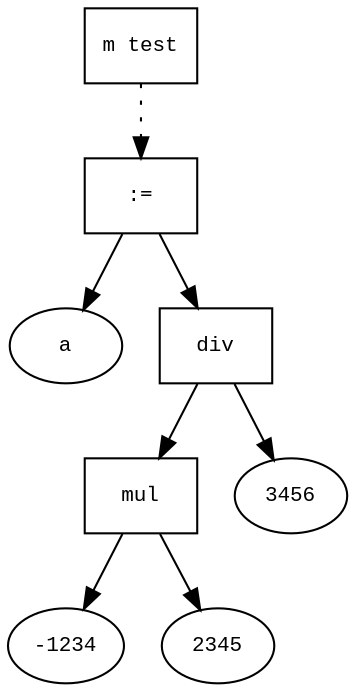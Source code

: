 digraph AST {
  graph [fontname="Times New Roman",fontsize=10];
  node  [fontname="Courier New",fontsize=10];
  edge  [fontname="Times New Roman",fontsize=10];

  node0 [label="m test",shape=box];
  node10 [label=":=",shape=box];
  node1 [label="a",shape=ellipse];
  node10->node1;
  node9 [label="div",shape=box];
  node8 [label="mul",shape=box];
  node7 [label="-1234",shape=ellipse];
  node8->node7;
  node3 [label="2345",shape=ellipse];
  node8->node3;
  node9->node8;
  node5 [label="3456",shape=ellipse];
  node9->node5;
  node10->node9;
  node0 -> node10 [style=dotted];
}
